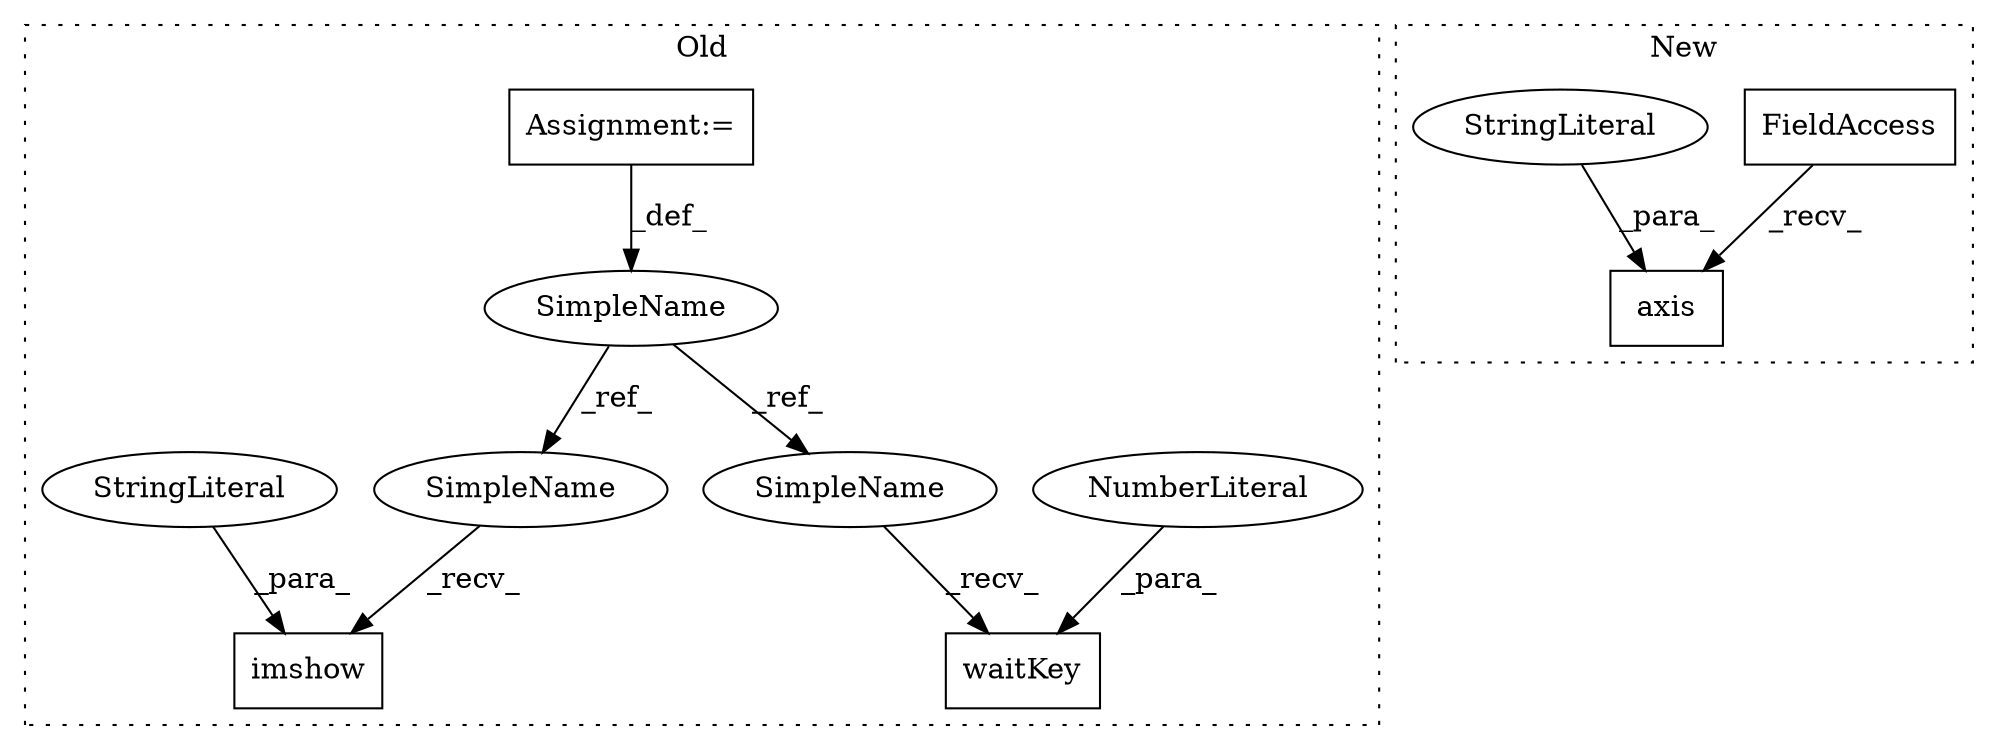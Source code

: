 digraph G {
subgraph cluster0 {
1 [label="waitKey" a="32" s="2760,2769" l="8,1" shape="box"];
3 [label="NumberLiteral" a="34" s="2768" l="1" shape="ellipse"];
6 [label="SimpleName" a="42" s="2111" l="3" shape="ellipse"];
7 [label="imshow" a="32" s="2698,2747" l="7,1" shape="box"];
8 [label="Assignment:=" a="7" s="2111" l="3" shape="box"];
9 [label="StringLiteral" a="45" s="2705" l="33" shape="ellipse"];
10 [label="SimpleName" a="42" s="2694" l="3" shape="ellipse"];
11 [label="SimpleName" a="42" s="2756" l="3" shape="ellipse"];
label = "Old";
style="dotted";
}
subgraph cluster1 {
2 [label="axis" a="32" s="2891,2901" l="5,1" shape="box"];
4 [label="FieldAccess" a="22" s="2873" l="10" shape="box"];
5 [label="StringLiteral" a="45" s="2896" l="5" shape="ellipse"];
label = "New";
style="dotted";
}
3 -> 1 [label="_para_"];
4 -> 2 [label="_recv_"];
5 -> 2 [label="_para_"];
6 -> 11 [label="_ref_"];
6 -> 10 [label="_ref_"];
8 -> 6 [label="_def_"];
9 -> 7 [label="_para_"];
10 -> 7 [label="_recv_"];
11 -> 1 [label="_recv_"];
}
